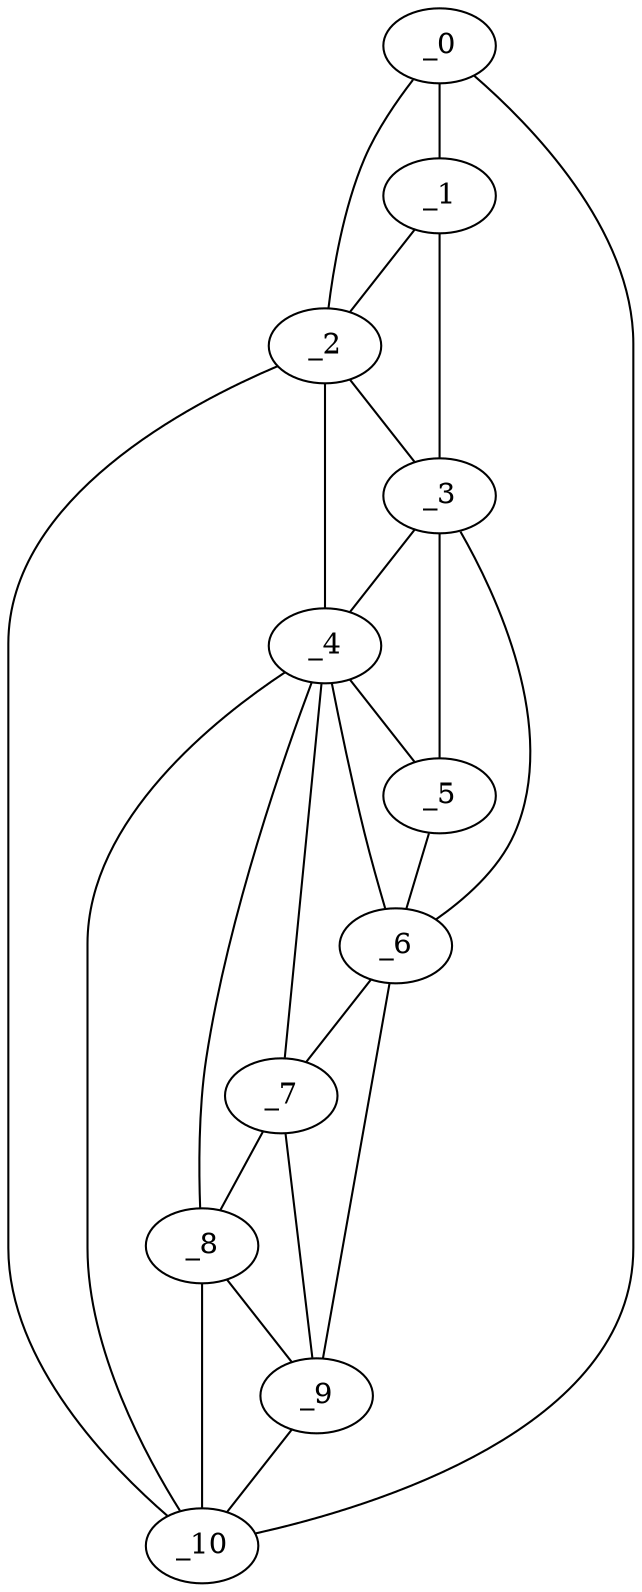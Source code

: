 graph "obj85__305.gxl" {
	_0	 [x=4,
		y=81];
	_1	 [x=38,
		y=33];
	_0 -- _1	 [valence=1];
	_2	 [x=49,
		y=51];
	_0 -- _2	 [valence=1];
	_10	 [x=126,
		y=76];
	_0 -- _10	 [valence=1];
	_1 -- _2	 [valence=2];
	_3	 [x=58,
		y=20];
	_1 -- _3	 [valence=1];
	_2 -- _3	 [valence=1];
	_4	 [x=86,
		y=44];
	_2 -- _4	 [valence=1];
	_2 -- _10	 [valence=2];
	_3 -- _4	 [valence=1];
	_5	 [x=91,
		y=29];
	_3 -- _5	 [valence=2];
	_6	 [x=99,
		y=28];
	_3 -- _6	 [valence=1];
	_4 -- _5	 [valence=2];
	_4 -- _6	 [valence=2];
	_7	 [x=107,
		y=49];
	_4 -- _7	 [valence=2];
	_8	 [x=109,
		y=53];
	_4 -- _8	 [valence=2];
	_4 -- _10	 [valence=1];
	_5 -- _6	 [valence=1];
	_6 -- _7	 [valence=1];
	_9	 [x=126,
		y=67];
	_6 -- _9	 [valence=1];
	_7 -- _8	 [valence=1];
	_7 -- _9	 [valence=2];
	_8 -- _9	 [valence=1];
	_8 -- _10	 [valence=2];
	_9 -- _10	 [valence=1];
}
